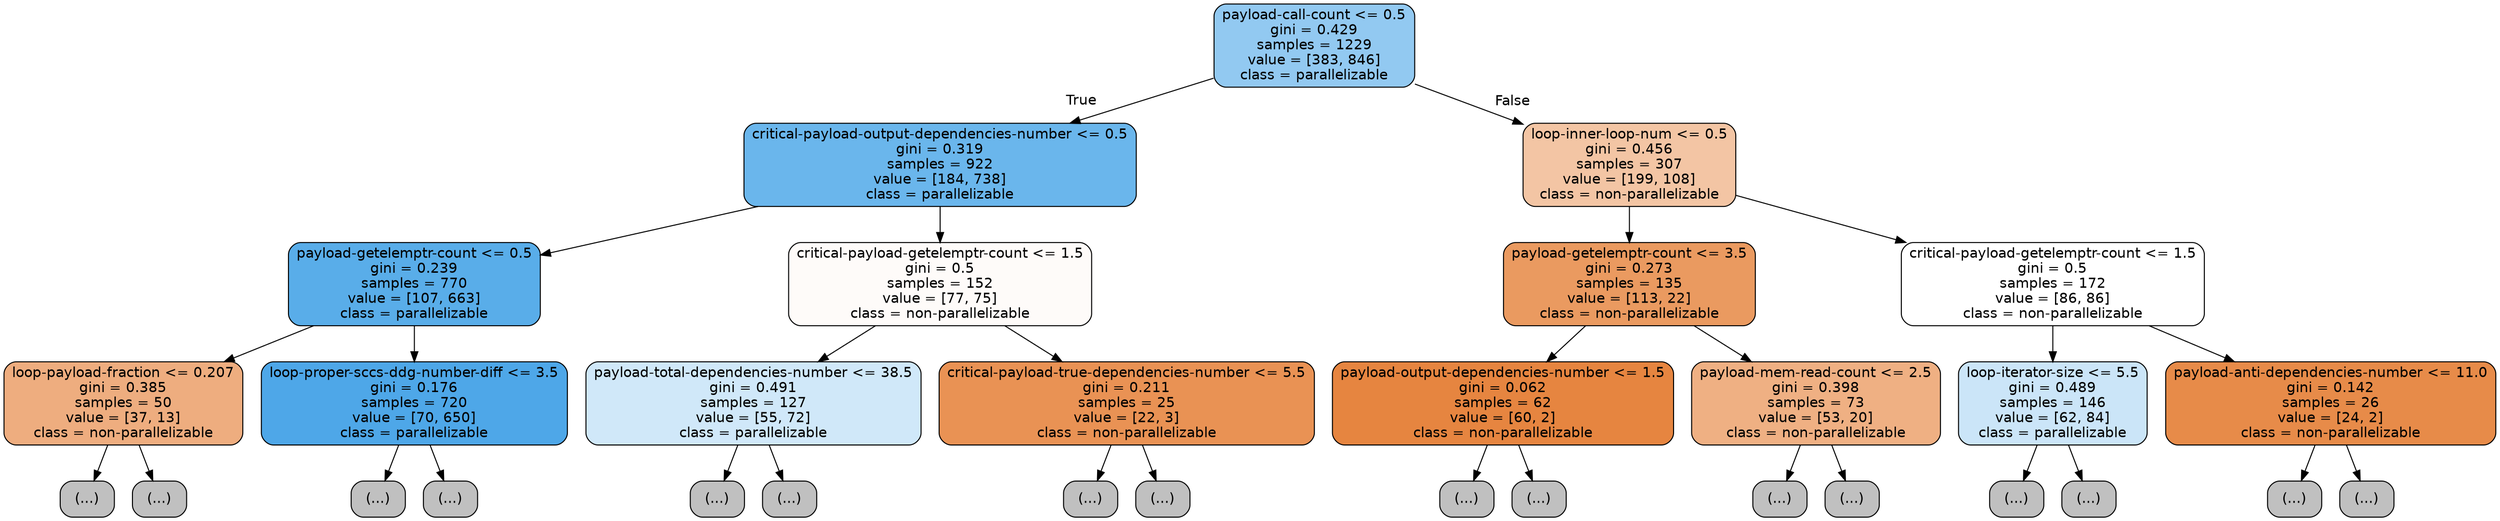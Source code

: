digraph Tree {
node [shape=box, style="filled, rounded", color="black", fontname=helvetica] ;
edge [fontname=helvetica] ;
0 [label="payload-call-count <= 0.5\ngini = 0.429\nsamples = 1229\nvalue = [383, 846]\nclass = parallelizable", fillcolor="#399de58c"] ;
1 [label="critical-payload-output-dependencies-number <= 0.5\ngini = 0.319\nsamples = 922\nvalue = [184, 738]\nclass = parallelizable", fillcolor="#399de5bf"] ;
0 -> 1 [labeldistance=2.5, labelangle=45, headlabel="True"] ;
2 [label="payload-getelemptr-count <= 0.5\ngini = 0.239\nsamples = 770\nvalue = [107, 663]\nclass = parallelizable", fillcolor="#399de5d6"] ;
1 -> 2 ;
3 [label="loop-payload-fraction <= 0.207\ngini = 0.385\nsamples = 50\nvalue = [37, 13]\nclass = non-parallelizable", fillcolor="#e58139a5"] ;
2 -> 3 ;
4 [label="(...)", fillcolor="#C0C0C0"] ;
3 -> 4 ;
21 [label="(...)", fillcolor="#C0C0C0"] ;
3 -> 21 ;
22 [label="loop-proper-sccs-ddg-number-diff <= 3.5\ngini = 0.176\nsamples = 720\nvalue = [70, 650]\nclass = parallelizable", fillcolor="#399de5e4"] ;
2 -> 22 ;
23 [label="(...)", fillcolor="#C0C0C0"] ;
22 -> 23 ;
140 [label="(...)", fillcolor="#C0C0C0"] ;
22 -> 140 ;
141 [label="critical-payload-getelemptr-count <= 1.5\ngini = 0.5\nsamples = 152\nvalue = [77, 75]\nclass = non-parallelizable", fillcolor="#e5813907"] ;
1 -> 141 ;
142 [label="payload-total-dependencies-number <= 38.5\ngini = 0.491\nsamples = 127\nvalue = [55, 72]\nclass = parallelizable", fillcolor="#399de53c"] ;
141 -> 142 ;
143 [label="(...)", fillcolor="#C0C0C0"] ;
142 -> 143 ;
162 [label="(...)", fillcolor="#C0C0C0"] ;
142 -> 162 ;
201 [label="critical-payload-true-dependencies-number <= 5.5\ngini = 0.211\nsamples = 25\nvalue = [22, 3]\nclass = non-parallelizable", fillcolor="#e58139dc"] ;
141 -> 201 ;
202 [label="(...)", fillcolor="#C0C0C0"] ;
201 -> 202 ;
203 [label="(...)", fillcolor="#C0C0C0"] ;
201 -> 203 ;
208 [label="loop-inner-loop-num <= 0.5\ngini = 0.456\nsamples = 307\nvalue = [199, 108]\nclass = non-parallelizable", fillcolor="#e5813975"] ;
0 -> 208 [labeldistance=2.5, labelangle=-45, headlabel="False"] ;
209 [label="payload-getelemptr-count <= 3.5\ngini = 0.273\nsamples = 135\nvalue = [113, 22]\nclass = non-parallelizable", fillcolor="#e58139cd"] ;
208 -> 209 ;
210 [label="payload-output-dependencies-number <= 1.5\ngini = 0.062\nsamples = 62\nvalue = [60, 2]\nclass = non-parallelizable", fillcolor="#e58139f6"] ;
209 -> 210 ;
211 [label="(...)", fillcolor="#C0C0C0"] ;
210 -> 211 ;
216 [label="(...)", fillcolor="#C0C0C0"] ;
210 -> 216 ;
217 [label="payload-mem-read-count <= 2.5\ngini = 0.398\nsamples = 73\nvalue = [53, 20]\nclass = non-parallelizable", fillcolor="#e581399f"] ;
209 -> 217 ;
218 [label="(...)", fillcolor="#C0C0C0"] ;
217 -> 218 ;
221 [label="(...)", fillcolor="#C0C0C0"] ;
217 -> 221 ;
246 [label="critical-payload-getelemptr-count <= 1.5\ngini = 0.5\nsamples = 172\nvalue = [86, 86]\nclass = non-parallelizable", fillcolor="#e5813900"] ;
208 -> 246 ;
247 [label="loop-iterator-size <= 5.5\ngini = 0.489\nsamples = 146\nvalue = [62, 84]\nclass = parallelizable", fillcolor="#399de543"] ;
246 -> 247 ;
248 [label="(...)", fillcolor="#C0C0C0"] ;
247 -> 248 ;
269 [label="(...)", fillcolor="#C0C0C0"] ;
247 -> 269 ;
286 [label="payload-anti-dependencies-number <= 11.0\ngini = 0.142\nsamples = 26\nvalue = [24, 2]\nclass = non-parallelizable", fillcolor="#e58139ea"] ;
246 -> 286 ;
287 [label="(...)", fillcolor="#C0C0C0"] ;
286 -> 287 ;
294 [label="(...)", fillcolor="#C0C0C0"] ;
286 -> 294 ;
}